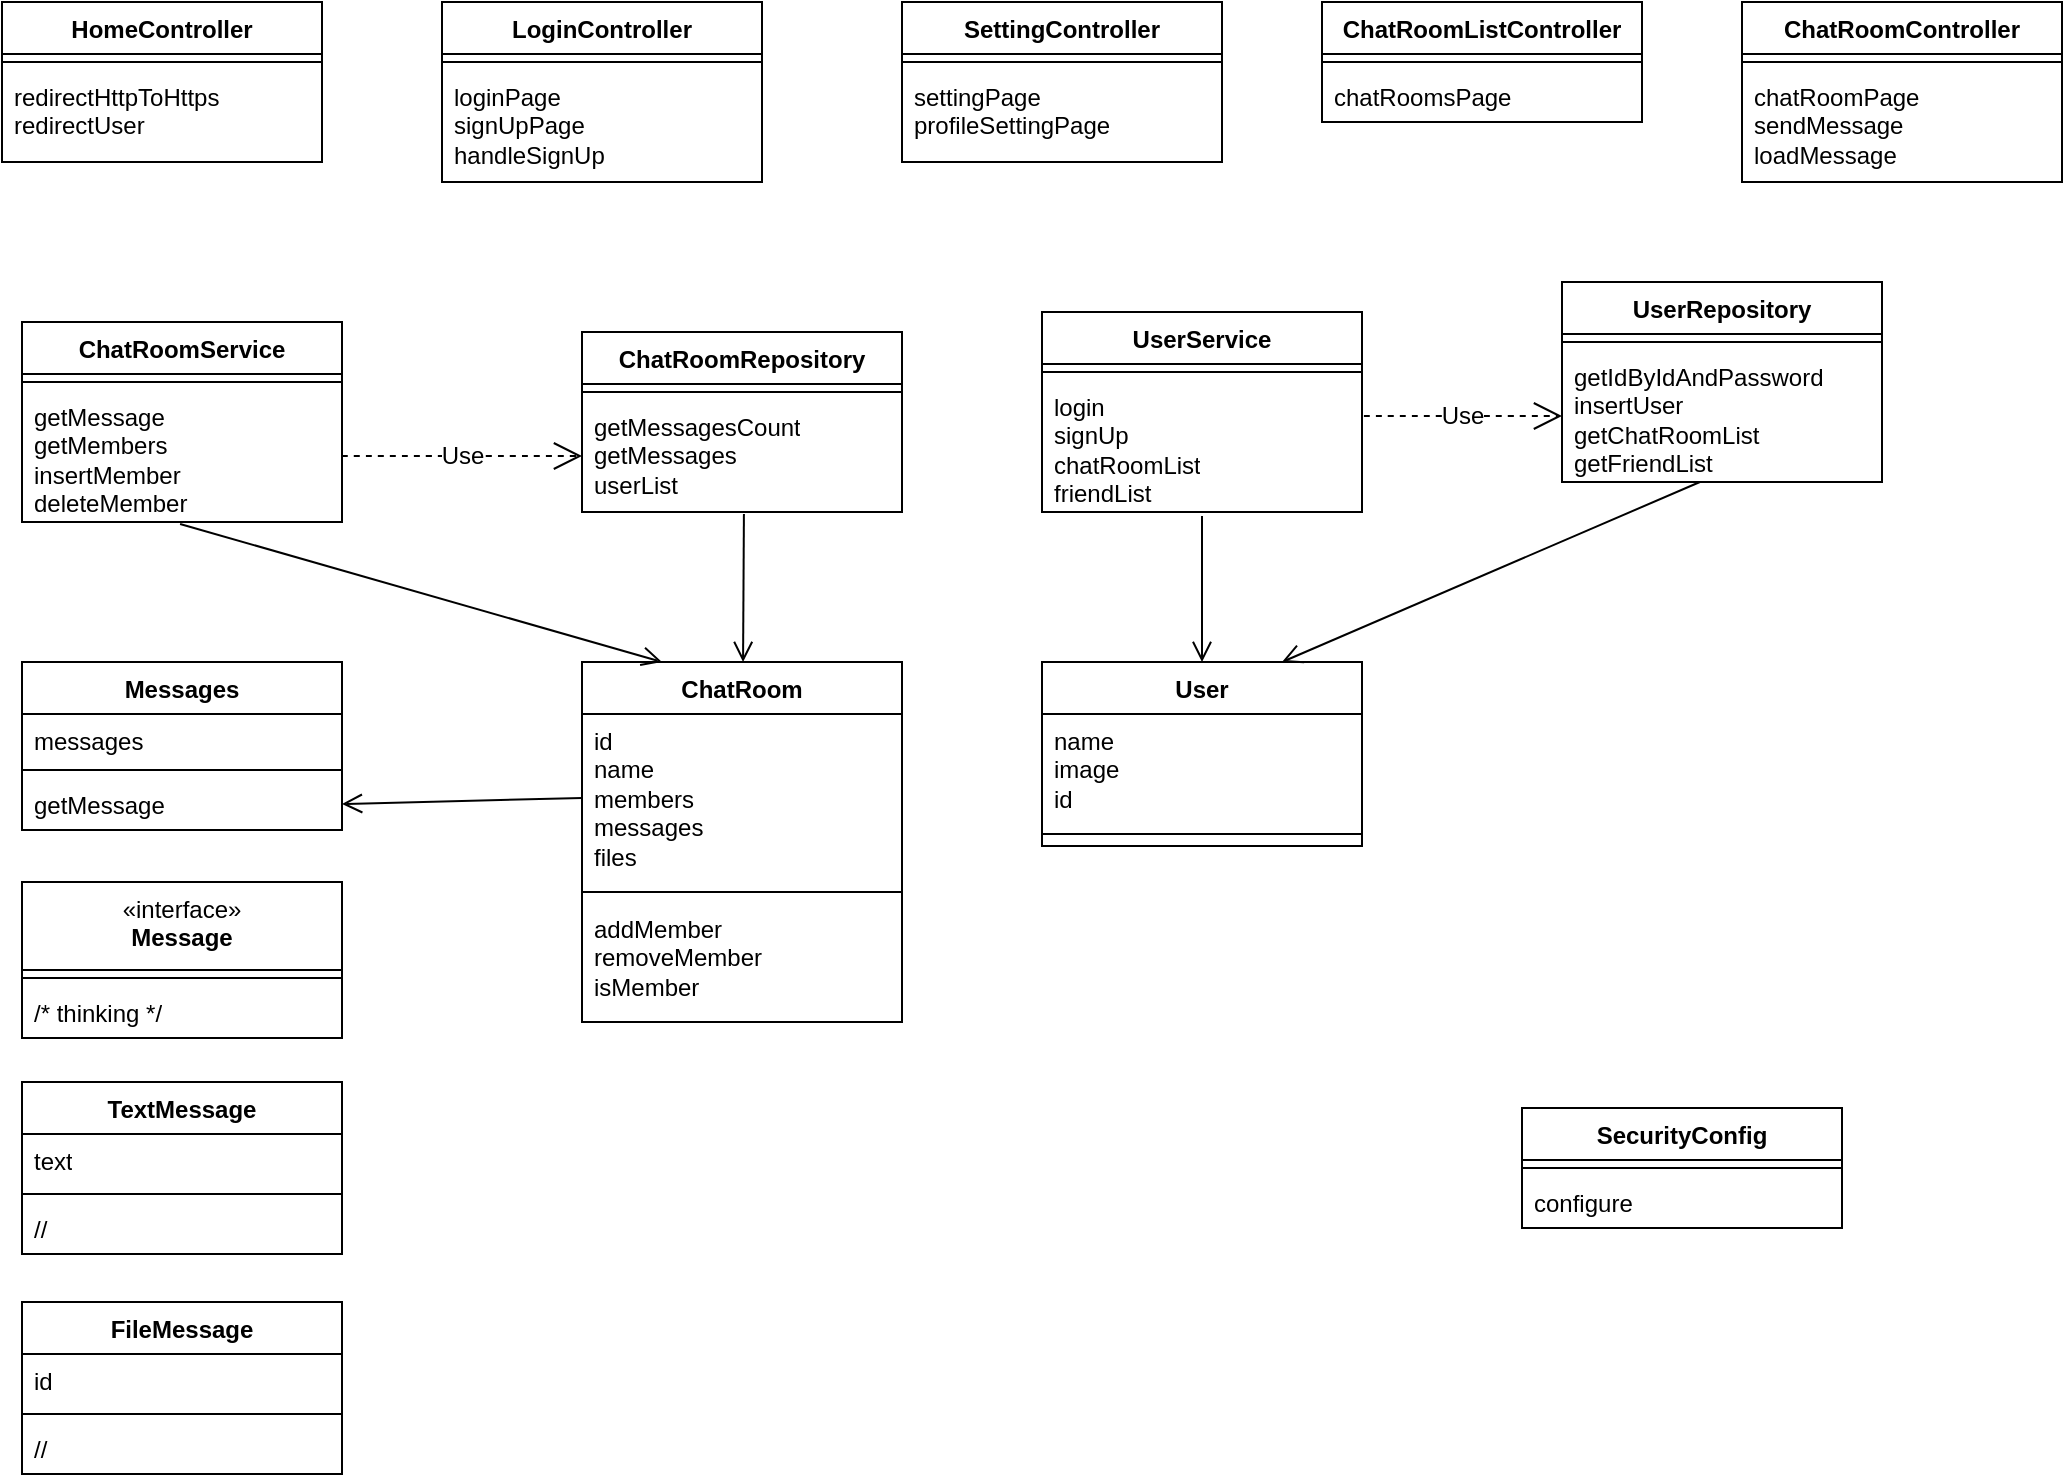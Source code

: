 <mxfile version="24.7.7">
  <diagram id="C5RBs43oDa-KdzZeNtuy" name="Page-1">
    <mxGraphModel dx="1434" dy="728" grid="1" gridSize="10" guides="1" tooltips="1" connect="1" arrows="1" fold="1" page="1" pageScale="1" pageWidth="827" pageHeight="1169" math="0" shadow="0">
      <root>
        <mxCell id="WIyWlLk6GJQsqaUBKTNV-0" />
        <mxCell id="WIyWlLk6GJQsqaUBKTNV-1" parent="WIyWlLk6GJQsqaUBKTNV-0" />
        <mxCell id="eBNdFJFzlfb7W6HcYT7r-3" value="HomeController" style="swimlane;fontStyle=1;align=center;verticalAlign=top;childLayout=stackLayout;horizontal=1;startSize=26;horizontalStack=0;resizeParent=1;resizeParentMax=0;resizeLast=0;collapsible=1;marginBottom=0;whiteSpace=wrap;html=1;" parent="WIyWlLk6GJQsqaUBKTNV-1" vertex="1">
          <mxGeometry x="20" y="20" width="160" height="80" as="geometry" />
        </mxCell>
        <mxCell id="eBNdFJFzlfb7W6HcYT7r-5" value="" style="line;strokeWidth=1;fillColor=none;align=left;verticalAlign=middle;spacingTop=-1;spacingLeft=3;spacingRight=3;rotatable=0;labelPosition=right;points=[];portConstraint=eastwest;strokeColor=inherit;" parent="eBNdFJFzlfb7W6HcYT7r-3" vertex="1">
          <mxGeometry y="26" width="160" height="8" as="geometry" />
        </mxCell>
        <mxCell id="eBNdFJFzlfb7W6HcYT7r-6" value="redirectHttpToHttps&lt;br style=&quot;padding: 0px; margin: 0px;&quot;&gt;redirectUser" style="text;strokeColor=none;fillColor=none;align=left;verticalAlign=top;spacingLeft=4;spacingRight=4;overflow=hidden;rotatable=0;points=[[0,0.5],[1,0.5]];portConstraint=eastwest;whiteSpace=wrap;html=1;" parent="eBNdFJFzlfb7W6HcYT7r-3" vertex="1">
          <mxGeometry y="34" width="160" height="46" as="geometry" />
        </mxCell>
        <mxCell id="hyGqCK2jXNaeIw1kbH1D-2" value="LoginController" style="swimlane;fontStyle=1;align=center;verticalAlign=top;childLayout=stackLayout;horizontal=1;startSize=26;horizontalStack=0;resizeParent=1;resizeParentMax=0;resizeLast=0;collapsible=1;marginBottom=0;whiteSpace=wrap;html=1;" parent="WIyWlLk6GJQsqaUBKTNV-1" vertex="1">
          <mxGeometry x="240" y="20" width="160" height="90" as="geometry" />
        </mxCell>
        <mxCell id="hyGqCK2jXNaeIw1kbH1D-4" value="" style="line;strokeWidth=1;fillColor=none;align=left;verticalAlign=middle;spacingTop=-1;spacingLeft=3;spacingRight=3;rotatable=0;labelPosition=right;points=[];portConstraint=eastwest;strokeColor=inherit;" parent="hyGqCK2jXNaeIw1kbH1D-2" vertex="1">
          <mxGeometry y="26" width="160" height="8" as="geometry" />
        </mxCell>
        <mxCell id="hyGqCK2jXNaeIw1kbH1D-5" value="loginPage&lt;div&gt;&lt;span style=&quot;background-color: initial;&quot;&gt;signUpPage&lt;/span&gt;&lt;/div&gt;&lt;div&gt;&lt;span style=&quot;background-color: initial;&quot;&gt;handleSignUp&lt;/span&gt;&lt;/div&gt;" style="text;strokeColor=none;fillColor=none;align=left;verticalAlign=top;spacingLeft=4;spacingRight=4;overflow=hidden;rotatable=0;points=[[0,0.5],[1,0.5]];portConstraint=eastwest;whiteSpace=wrap;html=1;" parent="hyGqCK2jXNaeIw1kbH1D-2" vertex="1">
          <mxGeometry y="34" width="160" height="56" as="geometry" />
        </mxCell>
        <mxCell id="hyGqCK2jXNaeIw1kbH1D-6" value="ChatRoomListController" style="swimlane;fontStyle=1;align=center;verticalAlign=top;childLayout=stackLayout;horizontal=1;startSize=26;horizontalStack=0;resizeParent=1;resizeParentMax=0;resizeLast=0;collapsible=1;marginBottom=0;whiteSpace=wrap;html=1;" parent="WIyWlLk6GJQsqaUBKTNV-1" vertex="1">
          <mxGeometry x="680" y="20" width="160" height="60" as="geometry" />
        </mxCell>
        <mxCell id="hyGqCK2jXNaeIw1kbH1D-7" value="" style="line;strokeWidth=1;fillColor=none;align=left;verticalAlign=middle;spacingTop=-1;spacingLeft=3;spacingRight=3;rotatable=0;labelPosition=right;points=[];portConstraint=eastwest;strokeColor=inherit;" parent="hyGqCK2jXNaeIw1kbH1D-6" vertex="1">
          <mxGeometry y="26" width="160" height="8" as="geometry" />
        </mxCell>
        <mxCell id="hyGqCK2jXNaeIw1kbH1D-8" value="chatRoomsPage" style="text;strokeColor=none;fillColor=none;align=left;verticalAlign=top;spacingLeft=4;spacingRight=4;overflow=hidden;rotatable=0;points=[[0,0.5],[1,0.5]];portConstraint=eastwest;whiteSpace=wrap;html=1;" parent="hyGqCK2jXNaeIw1kbH1D-6" vertex="1">
          <mxGeometry y="34" width="160" height="26" as="geometry" />
        </mxCell>
        <mxCell id="hyGqCK2jXNaeIw1kbH1D-9" value="SettingController" style="swimlane;fontStyle=1;align=center;verticalAlign=top;childLayout=stackLayout;horizontal=1;startSize=26;horizontalStack=0;resizeParent=1;resizeParentMax=0;resizeLast=0;collapsible=1;marginBottom=0;whiteSpace=wrap;html=1;" parent="WIyWlLk6GJQsqaUBKTNV-1" vertex="1">
          <mxGeometry x="470" y="20" width="160" height="80" as="geometry" />
        </mxCell>
        <mxCell id="hyGqCK2jXNaeIw1kbH1D-10" value="" style="line;strokeWidth=1;fillColor=none;align=left;verticalAlign=middle;spacingTop=-1;spacingLeft=3;spacingRight=3;rotatable=0;labelPosition=right;points=[];portConstraint=eastwest;strokeColor=inherit;" parent="hyGqCK2jXNaeIw1kbH1D-9" vertex="1">
          <mxGeometry y="26" width="160" height="8" as="geometry" />
        </mxCell>
        <mxCell id="hyGqCK2jXNaeIw1kbH1D-11" value="settingPage&lt;div&gt;profileSettingPage&lt;/div&gt;" style="text;strokeColor=none;fillColor=none;align=left;verticalAlign=top;spacingLeft=4;spacingRight=4;overflow=hidden;rotatable=0;points=[[0,0.5],[1,0.5]];portConstraint=eastwest;whiteSpace=wrap;html=1;" parent="hyGqCK2jXNaeIw1kbH1D-9" vertex="1">
          <mxGeometry y="34" width="160" height="46" as="geometry" />
        </mxCell>
        <mxCell id="hyGqCK2jXNaeIw1kbH1D-12" value="ChatRoomController" style="swimlane;fontStyle=1;align=center;verticalAlign=top;childLayout=stackLayout;horizontal=1;startSize=26;horizontalStack=0;resizeParent=1;resizeParentMax=0;resizeLast=0;collapsible=1;marginBottom=0;whiteSpace=wrap;html=1;" parent="WIyWlLk6GJQsqaUBKTNV-1" vertex="1">
          <mxGeometry x="890" y="20" width="160" height="90" as="geometry" />
        </mxCell>
        <mxCell id="hyGqCK2jXNaeIw1kbH1D-13" value="" style="line;strokeWidth=1;fillColor=none;align=left;verticalAlign=middle;spacingTop=-1;spacingLeft=3;spacingRight=3;rotatable=0;labelPosition=right;points=[];portConstraint=eastwest;strokeColor=inherit;" parent="hyGqCK2jXNaeIw1kbH1D-12" vertex="1">
          <mxGeometry y="26" width="160" height="8" as="geometry" />
        </mxCell>
        <mxCell id="hyGqCK2jXNaeIw1kbH1D-14" value="chatRoomPage&lt;div&gt;sendMessage&lt;div&gt;loadMessage&lt;/div&gt;&lt;/div&gt;" style="text;strokeColor=none;fillColor=none;align=left;verticalAlign=top;spacingLeft=4;spacingRight=4;overflow=hidden;rotatable=0;points=[[0,0.5],[1,0.5]];portConstraint=eastwest;whiteSpace=wrap;html=1;" parent="hyGqCK2jXNaeIw1kbH1D-12" vertex="1">
          <mxGeometry y="34" width="160" height="56" as="geometry" />
        </mxCell>
        <mxCell id="-3LyHgd-c1spRha-nZ70-8" value="User" style="swimlane;fontStyle=1;align=center;verticalAlign=top;childLayout=stackLayout;horizontal=1;startSize=26;horizontalStack=0;resizeParent=1;resizeParentMax=0;resizeLast=0;collapsible=1;marginBottom=0;whiteSpace=wrap;html=1;" parent="WIyWlLk6GJQsqaUBKTNV-1" vertex="1">
          <mxGeometry x="540" y="350" width="160" height="92" as="geometry" />
        </mxCell>
        <mxCell id="-3LyHgd-c1spRha-nZ70-9" value="name&lt;div&gt;image&lt;br&gt;&lt;div&gt;id&lt;/div&gt;&lt;/div&gt;" style="text;strokeColor=none;fillColor=none;align=left;verticalAlign=top;spacingLeft=4;spacingRight=4;overflow=hidden;rotatable=0;points=[[0,0.5],[1,0.5]];portConstraint=eastwest;whiteSpace=wrap;html=1;" parent="-3LyHgd-c1spRha-nZ70-8" vertex="1">
          <mxGeometry y="26" width="160" height="54" as="geometry" />
        </mxCell>
        <mxCell id="-3LyHgd-c1spRha-nZ70-10" value="" style="line;strokeWidth=1;fillColor=none;align=left;verticalAlign=middle;spacingTop=-1;spacingLeft=3;spacingRight=3;rotatable=0;labelPosition=right;points=[];portConstraint=eastwest;strokeColor=inherit;" parent="-3LyHgd-c1spRha-nZ70-8" vertex="1">
          <mxGeometry y="80" width="160" height="12" as="geometry" />
        </mxCell>
        <mxCell id="-3LyHgd-c1spRha-nZ70-12" value="ChatRoom" style="swimlane;fontStyle=1;align=center;verticalAlign=top;childLayout=stackLayout;horizontal=1;startSize=26;horizontalStack=0;resizeParent=1;resizeParentMax=0;resizeLast=0;collapsible=1;marginBottom=0;whiteSpace=wrap;html=1;" parent="WIyWlLk6GJQsqaUBKTNV-1" vertex="1">
          <mxGeometry x="310" y="350" width="160" height="180" as="geometry" />
        </mxCell>
        <mxCell id="-3LyHgd-c1spRha-nZ70-13" value="id&lt;div&gt;name&lt;/div&gt;&lt;div&gt;members&lt;/div&gt;&lt;div&gt;messages&lt;/div&gt;&lt;div&gt;files&lt;/div&gt;" style="text;strokeColor=none;fillColor=none;align=left;verticalAlign=top;spacingLeft=4;spacingRight=4;overflow=hidden;rotatable=0;points=[[0,0.5],[1,0.5]];portConstraint=eastwest;whiteSpace=wrap;html=1;" parent="-3LyHgd-c1spRha-nZ70-12" vertex="1">
          <mxGeometry y="26" width="160" height="84" as="geometry" />
        </mxCell>
        <mxCell id="-3LyHgd-c1spRha-nZ70-14" value="" style="line;strokeWidth=1;fillColor=none;align=left;verticalAlign=middle;spacingTop=-1;spacingLeft=3;spacingRight=3;rotatable=0;labelPosition=right;points=[];portConstraint=eastwest;strokeColor=inherit;" parent="-3LyHgd-c1spRha-nZ70-12" vertex="1">
          <mxGeometry y="110" width="160" height="10" as="geometry" />
        </mxCell>
        <mxCell id="-3LyHgd-c1spRha-nZ70-15" value="addMember&lt;div&gt;removeMember&lt;/div&gt;&lt;div&gt;isMember&lt;/div&gt;" style="text;strokeColor=none;fillColor=none;align=left;verticalAlign=top;spacingLeft=4;spacingRight=4;overflow=hidden;rotatable=0;points=[[0,0.5],[1,0.5]];portConstraint=eastwest;whiteSpace=wrap;html=1;" parent="-3LyHgd-c1spRha-nZ70-12" vertex="1">
          <mxGeometry y="120" width="160" height="60" as="geometry" />
        </mxCell>
        <mxCell id="-3LyHgd-c1spRha-nZ70-16" value="Messages" style="swimlane;fontStyle=1;align=center;verticalAlign=top;childLayout=stackLayout;horizontal=1;startSize=26;horizontalStack=0;resizeParent=1;resizeParentMax=0;resizeLast=0;collapsible=1;marginBottom=0;whiteSpace=wrap;html=1;" parent="WIyWlLk6GJQsqaUBKTNV-1" vertex="1">
          <mxGeometry x="30" y="350" width="160" height="84" as="geometry" />
        </mxCell>
        <mxCell id="-3LyHgd-c1spRha-nZ70-17" value="messages" style="text;strokeColor=none;fillColor=none;align=left;verticalAlign=top;spacingLeft=4;spacingRight=4;overflow=hidden;rotatable=0;points=[[0,0.5],[1,0.5]];portConstraint=eastwest;whiteSpace=wrap;html=1;" parent="-3LyHgd-c1spRha-nZ70-16" vertex="1">
          <mxGeometry y="26" width="160" height="24" as="geometry" />
        </mxCell>
        <mxCell id="-3LyHgd-c1spRha-nZ70-18" value="" style="line;strokeWidth=1;fillColor=none;align=left;verticalAlign=middle;spacingTop=-1;spacingLeft=3;spacingRight=3;rotatable=0;labelPosition=right;points=[];portConstraint=eastwest;strokeColor=inherit;" parent="-3LyHgd-c1spRha-nZ70-16" vertex="1">
          <mxGeometry y="50" width="160" height="8" as="geometry" />
        </mxCell>
        <mxCell id="-3LyHgd-c1spRha-nZ70-19" value="getMessage" style="text;strokeColor=none;fillColor=none;align=left;verticalAlign=top;spacingLeft=4;spacingRight=4;overflow=hidden;rotatable=0;points=[[0,0.5],[1,0.5]];portConstraint=eastwest;whiteSpace=wrap;html=1;" parent="-3LyHgd-c1spRha-nZ70-16" vertex="1">
          <mxGeometry y="58" width="160" height="26" as="geometry" />
        </mxCell>
        <mxCell id="-3LyHgd-c1spRha-nZ70-35" value="&lt;div&gt;&lt;span style=&quot;font-weight: 400;&quot;&gt;«interface»&lt;/span&gt;&lt;br&gt;&lt;/div&gt;Message" style="swimlane;fontStyle=1;align=center;verticalAlign=top;childLayout=stackLayout;horizontal=1;startSize=44;horizontalStack=0;resizeParent=1;resizeParentMax=0;resizeLast=0;collapsible=1;marginBottom=0;whiteSpace=wrap;html=1;" parent="WIyWlLk6GJQsqaUBKTNV-1" vertex="1">
          <mxGeometry x="30" y="460" width="160" height="78" as="geometry" />
        </mxCell>
        <mxCell id="-3LyHgd-c1spRha-nZ70-37" value="" style="line;strokeWidth=1;fillColor=none;align=left;verticalAlign=middle;spacingTop=-1;spacingLeft=3;spacingRight=3;rotatable=0;labelPosition=right;points=[];portConstraint=eastwest;strokeColor=inherit;" parent="-3LyHgd-c1spRha-nZ70-35" vertex="1">
          <mxGeometry y="44" width="160" height="8" as="geometry" />
        </mxCell>
        <mxCell id="-3LyHgd-c1spRha-nZ70-38" value="/* thinking */" style="text;strokeColor=none;fillColor=none;align=left;verticalAlign=top;spacingLeft=4;spacingRight=4;overflow=hidden;rotatable=0;points=[[0,0.5],[1,0.5]];portConstraint=eastwest;whiteSpace=wrap;html=1;" parent="-3LyHgd-c1spRha-nZ70-35" vertex="1">
          <mxGeometry y="52" width="160" height="26" as="geometry" />
        </mxCell>
        <mxCell id="-3LyHgd-c1spRha-nZ70-39" value="TextMessage" style="swimlane;fontStyle=1;align=center;verticalAlign=top;childLayout=stackLayout;horizontal=1;startSize=26;horizontalStack=0;resizeParent=1;resizeParentMax=0;resizeLast=0;collapsible=1;marginBottom=0;whiteSpace=wrap;html=1;" parent="WIyWlLk6GJQsqaUBKTNV-1" vertex="1">
          <mxGeometry x="30" y="560" width="160" height="86" as="geometry" />
        </mxCell>
        <mxCell id="-3LyHgd-c1spRha-nZ70-40" value="text" style="text;strokeColor=none;fillColor=none;align=left;verticalAlign=top;spacingLeft=4;spacingRight=4;overflow=hidden;rotatable=0;points=[[0,0.5],[1,0.5]];portConstraint=eastwest;whiteSpace=wrap;html=1;" parent="-3LyHgd-c1spRha-nZ70-39" vertex="1">
          <mxGeometry y="26" width="160" height="26" as="geometry" />
        </mxCell>
        <mxCell id="-3LyHgd-c1spRha-nZ70-41" value="" style="line;strokeWidth=1;fillColor=none;align=left;verticalAlign=middle;spacingTop=-1;spacingLeft=3;spacingRight=3;rotatable=0;labelPosition=right;points=[];portConstraint=eastwest;strokeColor=inherit;" parent="-3LyHgd-c1spRha-nZ70-39" vertex="1">
          <mxGeometry y="52" width="160" height="8" as="geometry" />
        </mxCell>
        <mxCell id="-3LyHgd-c1spRha-nZ70-42" value="//" style="text;strokeColor=none;fillColor=none;align=left;verticalAlign=top;spacingLeft=4;spacingRight=4;overflow=hidden;rotatable=0;points=[[0,0.5],[1,0.5]];portConstraint=eastwest;whiteSpace=wrap;html=1;" parent="-3LyHgd-c1spRha-nZ70-39" vertex="1">
          <mxGeometry y="60" width="160" height="26" as="geometry" />
        </mxCell>
        <mxCell id="-3LyHgd-c1spRha-nZ70-43" value="FileMessage" style="swimlane;fontStyle=1;align=center;verticalAlign=top;childLayout=stackLayout;horizontal=1;startSize=26;horizontalStack=0;resizeParent=1;resizeParentMax=0;resizeLast=0;collapsible=1;marginBottom=0;whiteSpace=wrap;html=1;" parent="WIyWlLk6GJQsqaUBKTNV-1" vertex="1">
          <mxGeometry x="30" y="670" width="160" height="86" as="geometry" />
        </mxCell>
        <mxCell id="-3LyHgd-c1spRha-nZ70-44" value="id" style="text;strokeColor=none;fillColor=none;align=left;verticalAlign=top;spacingLeft=4;spacingRight=4;overflow=hidden;rotatable=0;points=[[0,0.5],[1,0.5]];portConstraint=eastwest;whiteSpace=wrap;html=1;" parent="-3LyHgd-c1spRha-nZ70-43" vertex="1">
          <mxGeometry y="26" width="160" height="26" as="geometry" />
        </mxCell>
        <mxCell id="-3LyHgd-c1spRha-nZ70-45" value="" style="line;strokeWidth=1;fillColor=none;align=left;verticalAlign=middle;spacingTop=-1;spacingLeft=3;spacingRight=3;rotatable=0;labelPosition=right;points=[];portConstraint=eastwest;strokeColor=inherit;" parent="-3LyHgd-c1spRha-nZ70-43" vertex="1">
          <mxGeometry y="52" width="160" height="8" as="geometry" />
        </mxCell>
        <mxCell id="-3LyHgd-c1spRha-nZ70-46" value="//" style="text;strokeColor=none;fillColor=none;align=left;verticalAlign=top;spacingLeft=4;spacingRight=4;overflow=hidden;rotatable=0;points=[[0,0.5],[1,0.5]];portConstraint=eastwest;whiteSpace=wrap;html=1;" parent="-3LyHgd-c1spRha-nZ70-43" vertex="1">
          <mxGeometry y="60" width="160" height="26" as="geometry" />
        </mxCell>
        <mxCell id="-3LyHgd-c1spRha-nZ70-47" value="UserRepository" style="swimlane;fontStyle=1;align=center;verticalAlign=top;childLayout=stackLayout;horizontal=1;startSize=26;horizontalStack=0;resizeParent=1;resizeParentMax=0;resizeLast=0;collapsible=1;marginBottom=0;whiteSpace=wrap;html=1;" parent="WIyWlLk6GJQsqaUBKTNV-1" vertex="1">
          <mxGeometry x="800" y="160" width="160" height="100" as="geometry" />
        </mxCell>
        <mxCell id="-3LyHgd-c1spRha-nZ70-49" value="" style="line;strokeWidth=1;fillColor=none;align=left;verticalAlign=middle;spacingTop=-1;spacingLeft=3;spacingRight=3;rotatable=0;labelPosition=right;points=[];portConstraint=eastwest;strokeColor=inherit;" parent="-3LyHgd-c1spRha-nZ70-47" vertex="1">
          <mxGeometry y="26" width="160" height="8" as="geometry" />
        </mxCell>
        <mxCell id="-3LyHgd-c1spRha-nZ70-50" value="&lt;div&gt;getIdByIdAndPassword&lt;/div&gt;&lt;div&gt;insertUser&lt;/div&gt;&lt;div&gt;getChatRoomList&lt;/div&gt;&lt;div&gt;getFriendList&lt;/div&gt;" style="text;strokeColor=none;fillColor=none;align=left;verticalAlign=top;spacingLeft=4;spacingRight=4;overflow=hidden;rotatable=0;points=[[0,0.5],[1,0.5]];portConstraint=eastwest;whiteSpace=wrap;html=1;" parent="-3LyHgd-c1spRha-nZ70-47" vertex="1">
          <mxGeometry y="34" width="160" height="66" as="geometry" />
        </mxCell>
        <mxCell id="-3LyHgd-c1spRha-nZ70-51" value="ChatRoomRepository" style="swimlane;fontStyle=1;align=center;verticalAlign=top;childLayout=stackLayout;horizontal=1;startSize=26;horizontalStack=0;resizeParent=1;resizeParentMax=0;resizeLast=0;collapsible=1;marginBottom=0;whiteSpace=wrap;html=1;" parent="WIyWlLk6GJQsqaUBKTNV-1" vertex="1">
          <mxGeometry x="310" y="185" width="160" height="90" as="geometry" />
        </mxCell>
        <mxCell id="-3LyHgd-c1spRha-nZ70-53" value="" style="line;strokeWidth=1;fillColor=none;align=left;verticalAlign=middle;spacingTop=-1;spacingLeft=3;spacingRight=3;rotatable=0;labelPosition=right;points=[];portConstraint=eastwest;strokeColor=inherit;" parent="-3LyHgd-c1spRha-nZ70-51" vertex="1">
          <mxGeometry y="26" width="160" height="8" as="geometry" />
        </mxCell>
        <mxCell id="-3LyHgd-c1spRha-nZ70-54" value="&lt;div&gt;getMessagesCount&lt;/div&gt;getMessages&lt;div&gt;userList&lt;/div&gt;" style="text;strokeColor=none;fillColor=none;align=left;verticalAlign=top;spacingLeft=4;spacingRight=4;overflow=hidden;rotatable=0;points=[[0,0.5],[1,0.5]];portConstraint=eastwest;whiteSpace=wrap;html=1;" parent="-3LyHgd-c1spRha-nZ70-51" vertex="1">
          <mxGeometry y="34" width="160" height="56" as="geometry" />
        </mxCell>
        <mxCell id="qY6zNr7VoxuTnzjc4EV9-0" value="UserService" style="swimlane;fontStyle=1;align=center;verticalAlign=top;childLayout=stackLayout;horizontal=1;startSize=26;horizontalStack=0;resizeParent=1;resizeParentMax=0;resizeLast=0;collapsible=1;marginBottom=0;whiteSpace=wrap;html=1;" parent="WIyWlLk6GJQsqaUBKTNV-1" vertex="1">
          <mxGeometry x="540" y="175" width="160" height="100" as="geometry" />
        </mxCell>
        <mxCell id="qY6zNr7VoxuTnzjc4EV9-2" value="" style="line;strokeWidth=1;fillColor=none;align=left;verticalAlign=middle;spacingTop=-1;spacingLeft=3;spacingRight=3;rotatable=0;labelPosition=right;points=[];portConstraint=eastwest;strokeColor=inherit;" parent="qY6zNr7VoxuTnzjc4EV9-0" vertex="1">
          <mxGeometry y="26" width="160" height="8" as="geometry" />
        </mxCell>
        <mxCell id="qY6zNr7VoxuTnzjc4EV9-3" value="login&lt;div&gt;signUp&lt;/div&gt;&lt;div&gt;chatRoomList&lt;/div&gt;&lt;div&gt;friendList&lt;/div&gt;" style="text;strokeColor=none;fillColor=none;align=left;verticalAlign=top;spacingLeft=4;spacingRight=4;overflow=hidden;rotatable=0;points=[[0,0.5],[1,0.5]];portConstraint=eastwest;whiteSpace=wrap;html=1;" parent="qY6zNr7VoxuTnzjc4EV9-0" vertex="1">
          <mxGeometry y="34" width="160" height="66" as="geometry" />
        </mxCell>
        <mxCell id="qY6zNr7VoxuTnzjc4EV9-4" value="ChatRoomService" style="swimlane;fontStyle=1;align=center;verticalAlign=top;childLayout=stackLayout;horizontal=1;startSize=26;horizontalStack=0;resizeParent=1;resizeParentMax=0;resizeLast=0;collapsible=1;marginBottom=0;whiteSpace=wrap;html=1;" parent="WIyWlLk6GJQsqaUBKTNV-1" vertex="1">
          <mxGeometry x="30" y="180" width="160" height="100" as="geometry" />
        </mxCell>
        <mxCell id="qY6zNr7VoxuTnzjc4EV9-6" value="" style="line;strokeWidth=1;fillColor=none;align=left;verticalAlign=middle;spacingTop=-1;spacingLeft=3;spacingRight=3;rotatable=0;labelPosition=right;points=[];portConstraint=eastwest;strokeColor=inherit;" parent="qY6zNr7VoxuTnzjc4EV9-4" vertex="1">
          <mxGeometry y="26" width="160" height="8" as="geometry" />
        </mxCell>
        <mxCell id="qY6zNr7VoxuTnzjc4EV9-7" value="getMessage&lt;div&gt;getMembers&lt;/div&gt;&lt;div&gt;insertMember&lt;/div&gt;&lt;div&gt;deleteMember&lt;/div&gt;" style="text;strokeColor=none;fillColor=none;align=left;verticalAlign=top;spacingLeft=4;spacingRight=4;overflow=hidden;rotatable=0;points=[[0,0.5],[1,0.5]];portConstraint=eastwest;whiteSpace=wrap;html=1;" parent="qY6zNr7VoxuTnzjc4EV9-4" vertex="1">
          <mxGeometry y="34" width="160" height="66" as="geometry" />
        </mxCell>
        <mxCell id="qY6zNr7VoxuTnzjc4EV9-9" value="SecurityConfig" style="swimlane;fontStyle=1;align=center;verticalAlign=top;childLayout=stackLayout;horizontal=1;startSize=26;horizontalStack=0;resizeParent=1;resizeParentMax=0;resizeLast=0;collapsible=1;marginBottom=0;whiteSpace=wrap;html=1;" parent="WIyWlLk6GJQsqaUBKTNV-1" vertex="1">
          <mxGeometry x="780" y="573" width="160" height="60" as="geometry" />
        </mxCell>
        <mxCell id="qY6zNr7VoxuTnzjc4EV9-11" value="" style="line;strokeWidth=1;fillColor=none;align=left;verticalAlign=middle;spacingTop=-1;spacingLeft=3;spacingRight=3;rotatable=0;labelPosition=right;points=[];portConstraint=eastwest;strokeColor=inherit;" parent="qY6zNr7VoxuTnzjc4EV9-9" vertex="1">
          <mxGeometry y="26" width="160" height="8" as="geometry" />
        </mxCell>
        <mxCell id="qY6zNr7VoxuTnzjc4EV9-12" value="configure" style="text;strokeColor=none;fillColor=none;align=left;verticalAlign=top;spacingLeft=4;spacingRight=4;overflow=hidden;rotatable=0;points=[[0,0.5],[1,0.5]];portConstraint=eastwest;whiteSpace=wrap;html=1;" parent="qY6zNr7VoxuTnzjc4EV9-9" vertex="1">
          <mxGeometry y="34" width="160" height="26" as="geometry" />
        </mxCell>
        <mxCell id="nb483kLgQuNdV_xHfmkV-11" value="Use" style="endArrow=open;endSize=12;dashed=1;html=1;rounded=0;fontSize=12;curved=1;exitX=1.006;exitY=0.273;exitDx=0;exitDy=0;exitPerimeter=0;entryX=0;entryY=0.5;entryDx=0;entryDy=0;" parent="WIyWlLk6GJQsqaUBKTNV-1" source="qY6zNr7VoxuTnzjc4EV9-3" target="-3LyHgd-c1spRha-nZ70-50" edge="1">
          <mxGeometry width="160" relative="1" as="geometry">
            <mxPoint x="290" y="220" as="sourcePoint" />
            <mxPoint x="450" y="220" as="targetPoint" />
          </mxGeometry>
        </mxCell>
        <mxCell id="dQVEgAXLjN99kwf1Thje-0" value="Use" style="endArrow=open;endSize=12;dashed=1;html=1;rounded=0;fontSize=12;curved=1;exitX=1;exitY=0.5;exitDx=0;exitDy=0;entryX=0;entryY=0.5;entryDx=0;entryDy=0;" parent="WIyWlLk6GJQsqaUBKTNV-1" source="qY6zNr7VoxuTnzjc4EV9-7" target="-3LyHgd-c1spRha-nZ70-54" edge="1">
          <mxGeometry width="160" relative="1" as="geometry">
            <mxPoint x="250" y="250" as="sourcePoint" />
            <mxPoint x="260" y="210" as="targetPoint" />
          </mxGeometry>
        </mxCell>
        <mxCell id="Xh9NqSE2wfPoT0v2DAN1-0" value="" style="endArrow=open;startArrow=none;endFill=0;startFill=0;endSize=8;html=1;verticalAlign=bottom;labelBackgroundColor=none;strokeWidth=1;rounded=0;entryX=0.25;entryY=0;entryDx=0;entryDy=0;exitX=0.494;exitY=1.015;exitDx=0;exitDy=0;exitPerimeter=0;" edge="1" parent="WIyWlLk6GJQsqaUBKTNV-1" source="qY6zNr7VoxuTnzjc4EV9-7" target="-3LyHgd-c1spRha-nZ70-12">
          <mxGeometry width="160" relative="1" as="geometry">
            <mxPoint x="90" y="290" as="sourcePoint" />
            <mxPoint x="130" y="340" as="targetPoint" />
          </mxGeometry>
        </mxCell>
        <mxCell id="Xh9NqSE2wfPoT0v2DAN1-1" value="" style="endArrow=open;startArrow=none;endFill=0;startFill=0;endSize=8;html=1;verticalAlign=bottom;labelBackgroundColor=none;strokeWidth=1;rounded=0;entryX=0.5;entryY=0;entryDx=0;entryDy=0;exitX=0.5;exitY=1.03;exitDx=0;exitDy=0;exitPerimeter=0;" edge="1" parent="WIyWlLk6GJQsqaUBKTNV-1" source="qY6zNr7VoxuTnzjc4EV9-3" target="-3LyHgd-c1spRha-nZ70-8">
          <mxGeometry width="160" relative="1" as="geometry">
            <mxPoint x="630" y="280" as="sourcePoint" />
            <mxPoint x="731" y="379" as="targetPoint" />
          </mxGeometry>
        </mxCell>
        <mxCell id="Xh9NqSE2wfPoT0v2DAN1-2" value="" style="endArrow=open;startArrow=none;endFill=0;startFill=0;endSize=8;html=1;verticalAlign=bottom;labelBackgroundColor=none;strokeWidth=1;rounded=0;exitX=0.506;exitY=1.018;exitDx=0;exitDy=0;exitPerimeter=0;" edge="1" parent="WIyWlLk6GJQsqaUBKTNV-1" source="-3LyHgd-c1spRha-nZ70-54" target="-3LyHgd-c1spRha-nZ70-12">
          <mxGeometry width="160" relative="1" as="geometry">
            <mxPoint x="230" y="281" as="sourcePoint" />
            <mxPoint x="231" y="350" as="targetPoint" />
          </mxGeometry>
        </mxCell>
        <mxCell id="Xh9NqSE2wfPoT0v2DAN1-4" value="" style="endArrow=open;startArrow=none;endFill=0;startFill=0;endSize=8;html=1;verticalAlign=bottom;labelBackgroundColor=none;strokeWidth=1;rounded=0;entryX=0.75;entryY=0;entryDx=0;entryDy=0;exitX=0.431;exitY=1;exitDx=0;exitDy=0;exitPerimeter=0;" edge="1" parent="WIyWlLk6GJQsqaUBKTNV-1" source="-3LyHgd-c1spRha-nZ70-50" target="-3LyHgd-c1spRha-nZ70-8">
          <mxGeometry width="160" relative="1" as="geometry">
            <mxPoint x="750" y="287" as="sourcePoint" />
            <mxPoint x="750" y="360" as="targetPoint" />
          </mxGeometry>
        </mxCell>
        <mxCell id="Xh9NqSE2wfPoT0v2DAN1-5" value="" style="endArrow=open;startArrow=none;endFill=0;startFill=0;endSize=8;html=1;verticalAlign=bottom;labelBackgroundColor=none;strokeWidth=1;rounded=0;exitX=0;exitY=0.5;exitDx=0;exitDy=0;entryX=1;entryY=0.5;entryDx=0;entryDy=0;" edge="1" parent="WIyWlLk6GJQsqaUBKTNV-1" source="-3LyHgd-c1spRha-nZ70-13" target="-3LyHgd-c1spRha-nZ70-19">
          <mxGeometry width="160" relative="1" as="geometry">
            <mxPoint x="230" y="380" as="sourcePoint" />
            <mxPoint x="230" y="454" as="targetPoint" />
          </mxGeometry>
        </mxCell>
      </root>
    </mxGraphModel>
  </diagram>
</mxfile>
